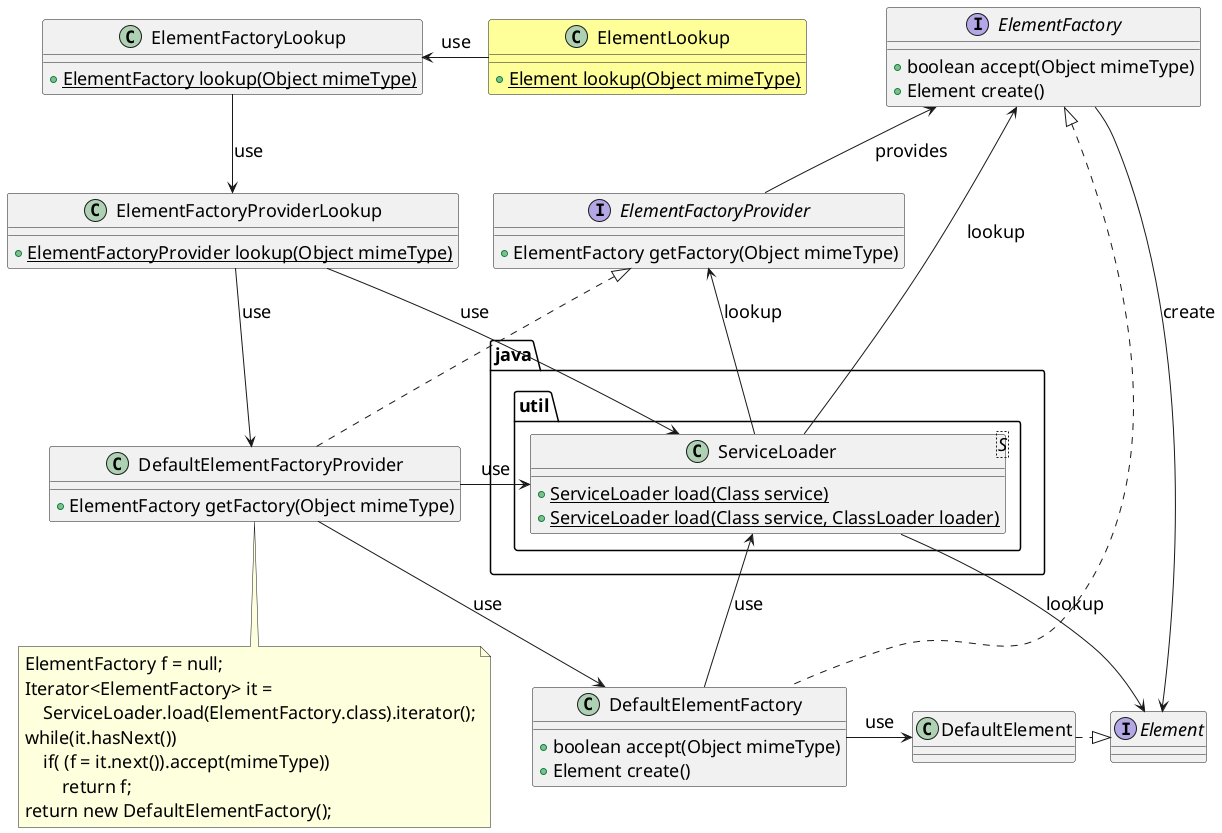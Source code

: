 @startuml

skinparam backgroundcolor transparent
skinparam classFontSize 18
skinparam noteFontSize 18
skinparam arrowFontSize 18
skinparam classAttributeFontSize 18
skinparam classStereotypeFontSize 18
skinparam packageFontSize 18

skinparam titleFontColor #5cb85c

'Title Lookup in Java

interface Element

interface ElementFactory{
    + boolean accept(Object mimeType)
    + Element create()
}

interface ElementFactoryProvider{
    + ElementFactory getFactory(Object mimeType)
}

ElementFactoryProvider -up-> ElementFactory: provides
ElementFactory --> Element: create

class DefaultElementFactoryProvider implements ElementFactoryProvider{
    + ElementFactory getFactory(Object mimeType)
}

class DefaultElementFactory implements ElementFactory{
     + boolean accept(Object mimeType)
     + Element create()
}

'class DefaultElement implements Element

class DefaultElement
DefaultElement .right.|> Element


class ElementFactoryProviderLookup{
    + {static} ElementFactoryProvider lookup(Object mimeType)
}

class ElementFactoryLookup{
    + {static} ElementFactory lookup(Object mimeType)
}

class ElementLookup #FEFF99{
    + {static} Element lookup(Object mimeType)
}

namespace java.util{
    class ServiceLoader<S>{
        + {static} ServiceLoader load(Class service)
        + {static} ServiceLoader load(Class service, ClassLoader loader)
    }
}

ElementLookup -left-> ElementFactoryLookup: use

ElementFactoryLookup --> ElementFactoryProviderLookup: use

ElementFactoryProviderLookup --> DefaultElementFactoryProvider: use
ElementFactoryProviderLookup --> java.util.ServiceLoader: use

DefaultElementFactoryProvider --> DefaultElementFactory: use
DefaultElementFactoryProvider --> java.util.ServiceLoader: use

DefaultElementFactory -right-> DefaultElement: use
DefaultElementFactory --> java.util.ServiceLoader: use

java.util.ServiceLoader --> ElementFactoryProvider: lookup
java.util.ServiceLoader --> ElementFactory: lookup
java.util.ServiceLoader --> Element: lookup

note bottom of DefaultElementFactoryProvider
    ElementFactory f = null;
    Iterator<ElementFactory> it =
        ServiceLoader.load(ElementFactory.class).iterator();
    while(it.hasNext())
        if( (f = it.next()).accept(mimeType))
            return f;
    return new DefaultElementFactory();
end note
@enduml